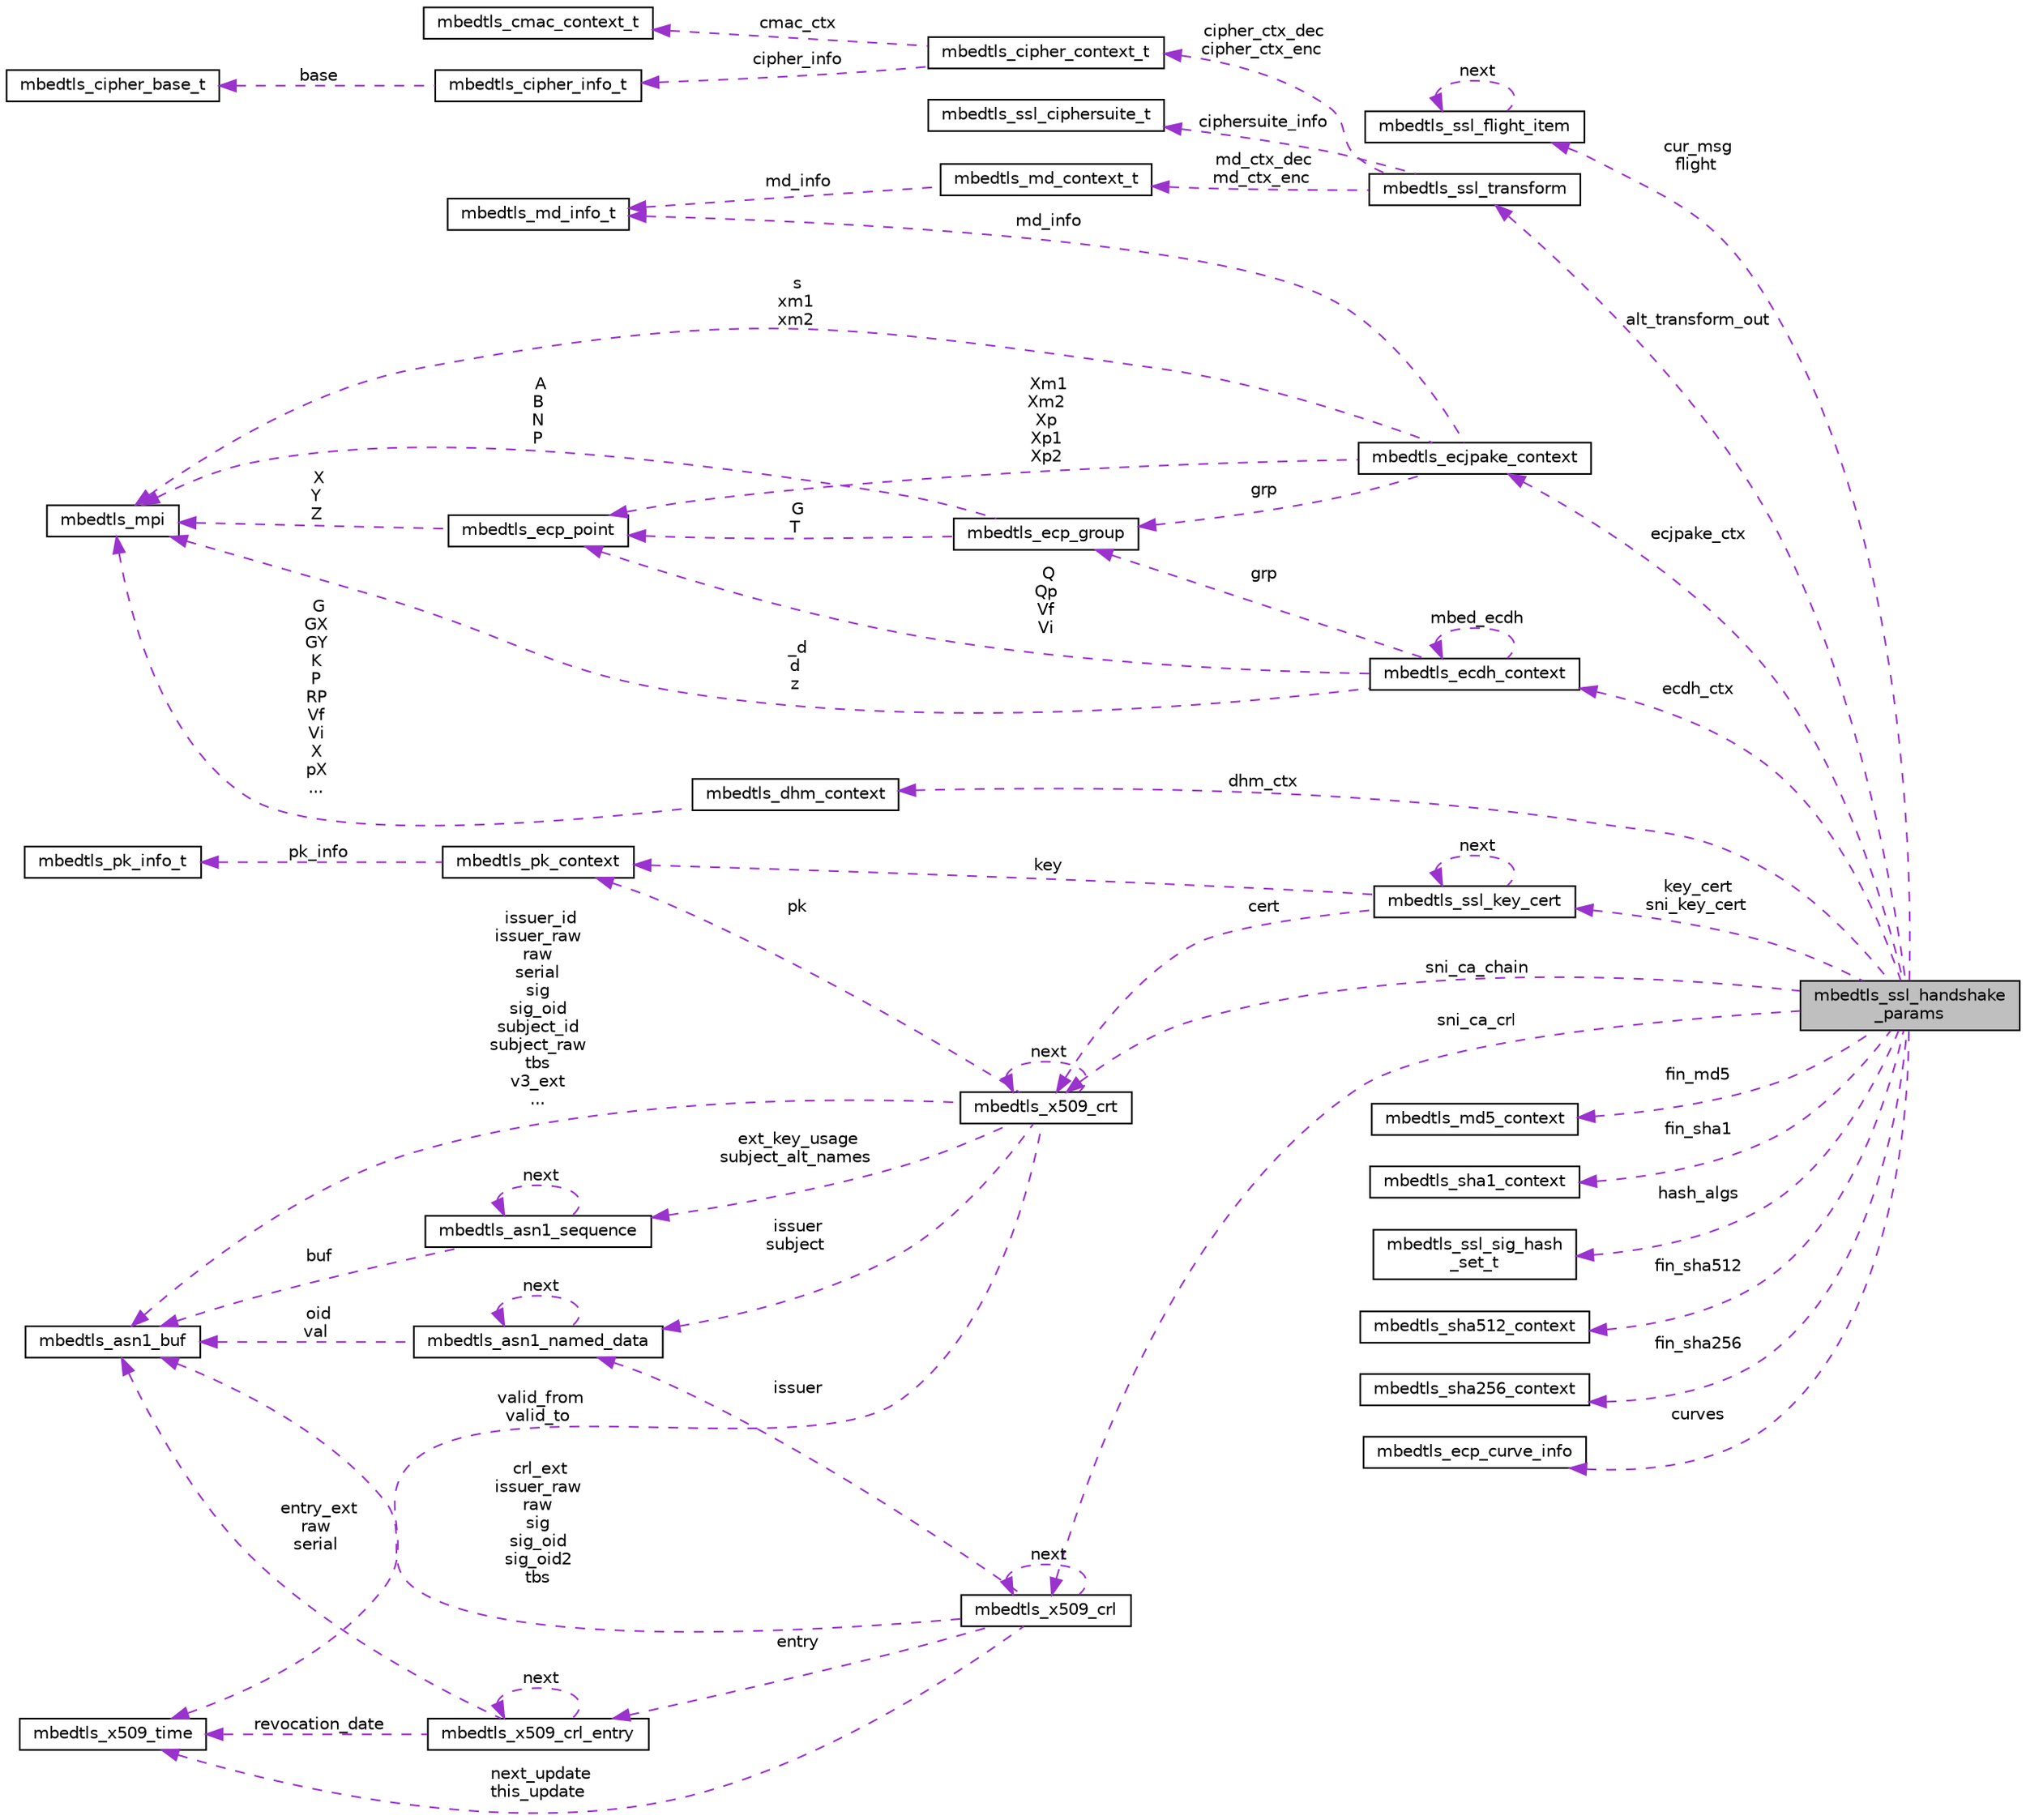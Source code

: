 digraph "mbedtls_ssl_handshake_params"
{
 // LATEX_PDF_SIZE
  edge [fontname="Helvetica",fontsize="10",labelfontname="Helvetica",labelfontsize="10"];
  node [fontname="Helvetica",fontsize="10",shape=record];
  rankdir="LR";
  Node1 [label="mbedtls_ssl_handshake\l_params",height=0.2,width=0.4,color="black", fillcolor="grey75", style="filled", fontcolor="black",tooltip=" "];
  Node2 -> Node1 [dir="back",color="darkorchid3",fontsize="10",style="dashed",label=" cur_msg\nflight" ,fontname="Helvetica"];
  Node2 [label="mbedtls_ssl_flight_item",height=0.2,width=0.4,color="black", fillcolor="white", style="filled",URL="$d2/d5f/structmbedtls__ssl__flight__item.html",tooltip=" "];
  Node2 -> Node2 [dir="back",color="darkorchid3",fontsize="10",style="dashed",label=" next" ,fontname="Helvetica"];
  Node3 -> Node1 [dir="back",color="darkorchid3",fontsize="10",style="dashed",label=" ecjpake_ctx" ,fontname="Helvetica"];
  Node3 [label="mbedtls_ecjpake_context",height=0.2,width=0.4,color="black", fillcolor="white", style="filled",URL="$d7/d95/structmbedtls__ecjpake__context.html",tooltip=" "];
  Node4 -> Node3 [dir="back",color="darkorchid3",fontsize="10",style="dashed",label=" md_info" ,fontname="Helvetica"];
  Node4 [label="mbedtls_md_info_t",height=0.2,width=0.4,color="black", fillcolor="white", style="filled",URL="$da/dca/structmbedtls__md__info__t.html",tooltip=" "];
  Node5 -> Node3 [dir="back",color="darkorchid3",fontsize="10",style="dashed",label=" grp" ,fontname="Helvetica"];
  Node5 [label="mbedtls_ecp_group",height=0.2,width=0.4,color="black", fillcolor="white", style="filled",URL="$d3/d9c/structmbedtls__ecp__group.html",tooltip="The ECP group structure."];
  Node6 -> Node5 [dir="back",color="darkorchid3",fontsize="10",style="dashed",label=" G\nT" ,fontname="Helvetica"];
  Node6 [label="mbedtls_ecp_point",height=0.2,width=0.4,color="black", fillcolor="white", style="filled",URL="$dc/d5a/structmbedtls__ecp__point.html",tooltip="The ECP point structure, in Jacobian coordinates."];
  Node7 -> Node6 [dir="back",color="darkorchid3",fontsize="10",style="dashed",label=" X\nY\nZ" ,fontname="Helvetica"];
  Node7 [label="mbedtls_mpi",height=0.2,width=0.4,color="black", fillcolor="white", style="filled",URL="$d6/d11/structmbedtls__mpi.html",tooltip="MPI structure."];
  Node7 -> Node5 [dir="back",color="darkorchid3",fontsize="10",style="dashed",label=" A\nB\nN\nP" ,fontname="Helvetica"];
  Node6 -> Node3 [dir="back",color="darkorchid3",fontsize="10",style="dashed",label=" Xm1\nXm2\nXp\nXp1\nXp2" ,fontname="Helvetica"];
  Node7 -> Node3 [dir="back",color="darkorchid3",fontsize="10",style="dashed",label=" s\nxm1\nxm2" ,fontname="Helvetica"];
  Node8 -> Node1 [dir="back",color="darkorchid3",fontsize="10",style="dashed",label=" dhm_ctx" ,fontname="Helvetica"];
  Node8 [label="mbedtls_dhm_context",height=0.2,width=0.4,color="black", fillcolor="white", style="filled",URL="$dd/d97/structmbedtls__dhm__context.html",tooltip="The DHM context structure."];
  Node7 -> Node8 [dir="back",color="darkorchid3",fontsize="10",style="dashed",label=" G\nGX\nGY\nK\nP\nRP\nVf\nVi\nX\npX\n..." ,fontname="Helvetica"];
  Node9 -> Node1 [dir="back",color="darkorchid3",fontsize="10",style="dashed",label=" key_cert\nsni_key_cert" ,fontname="Helvetica"];
  Node9 [label="mbedtls_ssl_key_cert",height=0.2,width=0.4,color="black", fillcolor="white", style="filled",URL="$d3/dd7/structmbedtls__ssl__key__cert.html",tooltip=" "];
  Node9 -> Node9 [dir="back",color="darkorchid3",fontsize="10",style="dashed",label=" next" ,fontname="Helvetica"];
  Node10 -> Node9 [dir="back",color="darkorchid3",fontsize="10",style="dashed",label=" cert" ,fontname="Helvetica"];
  Node10 [label="mbedtls_x509_crt",height=0.2,width=0.4,color="black", fillcolor="white", style="filled",URL="$d6/daa/structmbedtls__x509__crt.html",tooltip=" "];
  Node11 -> Node10 [dir="back",color="darkorchid3",fontsize="10",style="dashed",label=" ext_key_usage\nsubject_alt_names" ,fontname="Helvetica"];
  Node11 [label="mbedtls_asn1_sequence",height=0.2,width=0.4,color="black", fillcolor="white", style="filled",URL="$d7/d3d/structmbedtls__asn1__sequence.html",tooltip=" "];
  Node11 -> Node11 [dir="back",color="darkorchid3",fontsize="10",style="dashed",label=" next" ,fontname="Helvetica"];
  Node12 -> Node11 [dir="back",color="darkorchid3",fontsize="10",style="dashed",label=" buf" ,fontname="Helvetica"];
  Node12 [label="mbedtls_asn1_buf",height=0.2,width=0.4,color="black", fillcolor="white", style="filled",URL="$d4/d6a/structmbedtls__asn1__buf.html",tooltip=" "];
  Node13 -> Node10 [dir="back",color="darkorchid3",fontsize="10",style="dashed",label=" issuer\nsubject" ,fontname="Helvetica"];
  Node13 [label="mbedtls_asn1_named_data",height=0.2,width=0.4,color="black", fillcolor="white", style="filled",URL="$dd/d5f/structmbedtls__asn1__named__data.html",tooltip=" "];
  Node13 -> Node13 [dir="back",color="darkorchid3",fontsize="10",style="dashed",label=" next" ,fontname="Helvetica"];
  Node12 -> Node13 [dir="back",color="darkorchid3",fontsize="10",style="dashed",label=" oid\nval" ,fontname="Helvetica"];
  Node12 -> Node10 [dir="back",color="darkorchid3",fontsize="10",style="dashed",label=" issuer_id\nissuer_raw\nraw\nserial\nsig\nsig_oid\nsubject_id\nsubject_raw\ntbs\nv3_ext\n..." ,fontname="Helvetica"];
  Node14 -> Node10 [dir="back",color="darkorchid3",fontsize="10",style="dashed",label=" valid_from\nvalid_to" ,fontname="Helvetica"];
  Node14 [label="mbedtls_x509_time",height=0.2,width=0.4,color="black", fillcolor="white", style="filled",URL="$d2/dcf/structmbedtls__x509__time.html",tooltip=" "];
  Node10 -> Node10 [dir="back",color="darkorchid3",fontsize="10",style="dashed",label=" next" ,fontname="Helvetica"];
  Node15 -> Node10 [dir="back",color="darkorchid3",fontsize="10",style="dashed",label=" pk" ,fontname="Helvetica"];
  Node15 [label="mbedtls_pk_context",height=0.2,width=0.4,color="black", fillcolor="white", style="filled",URL="$d0/d1b/structmbedtls__pk__context.html",tooltip="Public key container."];
  Node16 -> Node15 [dir="back",color="darkorchid3",fontsize="10",style="dashed",label=" pk_info" ,fontname="Helvetica"];
  Node16 [label="mbedtls_pk_info_t",height=0.2,width=0.4,color="black", fillcolor="white", style="filled",URL="$df/d36/structmbedtls__pk__info__t.html",tooltip=" "];
  Node15 -> Node9 [dir="back",color="darkorchid3",fontsize="10",style="dashed",label=" key" ,fontname="Helvetica"];
  Node17 -> Node1 [dir="back",color="darkorchid3",fontsize="10",style="dashed",label=" fin_md5" ,fontname="Helvetica"];
  Node17 [label="mbedtls_md5_context",height=0.2,width=0.4,color="black", fillcolor="white", style="filled",URL="$d6/db7/structmbedtls__md5__context.html",tooltip="MD5 context structure."];
  Node18 -> Node1 [dir="back",color="darkorchid3",fontsize="10",style="dashed",label=" alt_transform_out" ,fontname="Helvetica"];
  Node18 [label="mbedtls_ssl_transform",height=0.2,width=0.4,color="black", fillcolor="white", style="filled",URL="$df/d5d/structmbedtls__ssl__transform.html",tooltip=" "];
  Node19 -> Node18 [dir="back",color="darkorchid3",fontsize="10",style="dashed",label=" cipher_ctx_dec\ncipher_ctx_enc" ,fontname="Helvetica"];
  Node19 [label="mbedtls_cipher_context_t",height=0.2,width=0.4,color="black", fillcolor="white", style="filled",URL="$d9/d39/structmbedtls__cipher__context__t.html",tooltip=" "];
  Node20 -> Node19 [dir="back",color="darkorchid3",fontsize="10",style="dashed",label=" cmac_ctx" ,fontname="Helvetica"];
  Node20 [label="mbedtls_cmac_context_t",height=0.2,width=0.4,color="black", fillcolor="white", style="filled",URL="$d0/d35/structmbedtls__cmac__context__t.html",tooltip=" "];
  Node21 -> Node19 [dir="back",color="darkorchid3",fontsize="10",style="dashed",label=" cipher_info" ,fontname="Helvetica"];
  Node21 [label="mbedtls_cipher_info_t",height=0.2,width=0.4,color="black", fillcolor="white", style="filled",URL="$d7/d5a/structmbedtls__cipher__info__t.html",tooltip=" "];
  Node22 -> Node21 [dir="back",color="darkorchid3",fontsize="10",style="dashed",label=" base" ,fontname="Helvetica"];
  Node22 [label="mbedtls_cipher_base_t",height=0.2,width=0.4,color="black", fillcolor="white", style="filled",URL="$df/d32/structmbedtls__cipher__base__t.html",tooltip=" "];
  Node23 -> Node18 [dir="back",color="darkorchid3",fontsize="10",style="dashed",label=" md_ctx_dec\nmd_ctx_enc" ,fontname="Helvetica"];
  Node23 [label="mbedtls_md_context_t",height=0.2,width=0.4,color="black", fillcolor="white", style="filled",URL="$dc/d0a/structmbedtls__md__context__t.html",tooltip=" "];
  Node4 -> Node23 [dir="back",color="darkorchid3",fontsize="10",style="dashed",label=" md_info" ,fontname="Helvetica"];
  Node24 -> Node18 [dir="back",color="darkorchid3",fontsize="10",style="dashed",label=" ciphersuite_info" ,fontname="Helvetica"];
  Node24 [label="mbedtls_ssl_ciphersuite_t",height=0.2,width=0.4,color="black", fillcolor="white", style="filled",URL="$dd/d7a/structmbedtls__ssl__ciphersuite__t.html",tooltip="This structure is used for storing ciphersuite information."];
  Node25 -> Node1 [dir="back",color="darkorchid3",fontsize="10",style="dashed",label=" sni_ca_crl" ,fontname="Helvetica"];
  Node25 [label="mbedtls_x509_crl",height=0.2,width=0.4,color="black", fillcolor="white", style="filled",URL="$d1/d39/structmbedtls__x509__crl.html",tooltip=" "];
  Node26 -> Node25 [dir="back",color="darkorchid3",fontsize="10",style="dashed",label=" entry" ,fontname="Helvetica"];
  Node26 [label="mbedtls_x509_crl_entry",height=0.2,width=0.4,color="black", fillcolor="white", style="filled",URL="$db/d18/structmbedtls__x509__crl__entry.html",tooltip=" "];
  Node26 -> Node26 [dir="back",color="darkorchid3",fontsize="10",style="dashed",label=" next" ,fontname="Helvetica"];
  Node12 -> Node26 [dir="back",color="darkorchid3",fontsize="10",style="dashed",label=" entry_ext\nraw\nserial" ,fontname="Helvetica"];
  Node14 -> Node26 [dir="back",color="darkorchid3",fontsize="10",style="dashed",label=" revocation_date" ,fontname="Helvetica"];
  Node25 -> Node25 [dir="back",color="darkorchid3",fontsize="10",style="dashed",label=" next" ,fontname="Helvetica"];
  Node13 -> Node25 [dir="back",color="darkorchid3",fontsize="10",style="dashed",label=" issuer" ,fontname="Helvetica"];
  Node12 -> Node25 [dir="back",color="darkorchid3",fontsize="10",style="dashed",label=" crl_ext\nissuer_raw\nraw\nsig\nsig_oid\nsig_oid2\ntbs" ,fontname="Helvetica"];
  Node14 -> Node25 [dir="back",color="darkorchid3",fontsize="10",style="dashed",label=" next_update\nthis_update" ,fontname="Helvetica"];
  Node27 -> Node1 [dir="back",color="darkorchid3",fontsize="10",style="dashed",label=" fin_sha1" ,fontname="Helvetica"];
  Node27 [label="mbedtls_sha1_context",height=0.2,width=0.4,color="black", fillcolor="white", style="filled",URL="$df/d24/structmbedtls__sha1__context.html",tooltip="The SHA-1 context structure."];
  Node28 -> Node1 [dir="back",color="darkorchid3",fontsize="10",style="dashed",label=" hash_algs" ,fontname="Helvetica"];
  Node28 [label="mbedtls_ssl_sig_hash\l_set_t",height=0.2,width=0.4,color="black", fillcolor="white", style="filled",URL="$db/d21/structmbedtls__ssl__sig__hash__set__t.html",tooltip=" "];
  Node29 -> Node1 [dir="back",color="darkorchid3",fontsize="10",style="dashed",label=" fin_sha512" ,fontname="Helvetica"];
  Node29 [label="mbedtls_sha512_context",height=0.2,width=0.4,color="black", fillcolor="white", style="filled",URL="$db/dc2/structmbedtls__sha512__context.html",tooltip="The SHA-512 context structure."];
  Node10 -> Node1 [dir="back",color="darkorchid3",fontsize="10",style="dashed",label=" sni_ca_chain" ,fontname="Helvetica"];
  Node30 -> Node1 [dir="back",color="darkorchid3",fontsize="10",style="dashed",label=" fin_sha256" ,fontname="Helvetica"];
  Node30 [label="mbedtls_sha256_context",height=0.2,width=0.4,color="black", fillcolor="white", style="filled",URL="$de/df3/structmbedtls__sha256__context.html",tooltip="The SHA-256 context structure."];
  Node31 -> Node1 [dir="back",color="darkorchid3",fontsize="10",style="dashed",label=" curves" ,fontname="Helvetica"];
  Node31 [label="mbedtls_ecp_curve_info",height=0.2,width=0.4,color="black", fillcolor="white", style="filled",URL="$d8/dbb/structmbedtls__ecp__curve__info.html",tooltip=" "];
  Node32 -> Node1 [dir="back",color="darkorchid3",fontsize="10",style="dashed",label=" ecdh_ctx" ,fontname="Helvetica"];
  Node32 [label="mbedtls_ecdh_context",height=0.2,width=0.4,color="black", fillcolor="white", style="filled",URL="$d4/da5/structmbedtls__ecdh__context.html",tooltip="The ECDH context structure."];
  Node5 -> Node32 [dir="back",color="darkorchid3",fontsize="10",style="dashed",label=" grp" ,fontname="Helvetica"];
  Node6 -> Node32 [dir="back",color="darkorchid3",fontsize="10",style="dashed",label=" Q\nQp\nVf\nVi" ,fontname="Helvetica"];
  Node32 -> Node32 [dir="back",color="darkorchid3",fontsize="10",style="dashed",label=" mbed_ecdh" ,fontname="Helvetica"];
  Node7 -> Node32 [dir="back",color="darkorchid3",fontsize="10",style="dashed",label=" _d\nd\nz" ,fontname="Helvetica"];
}
